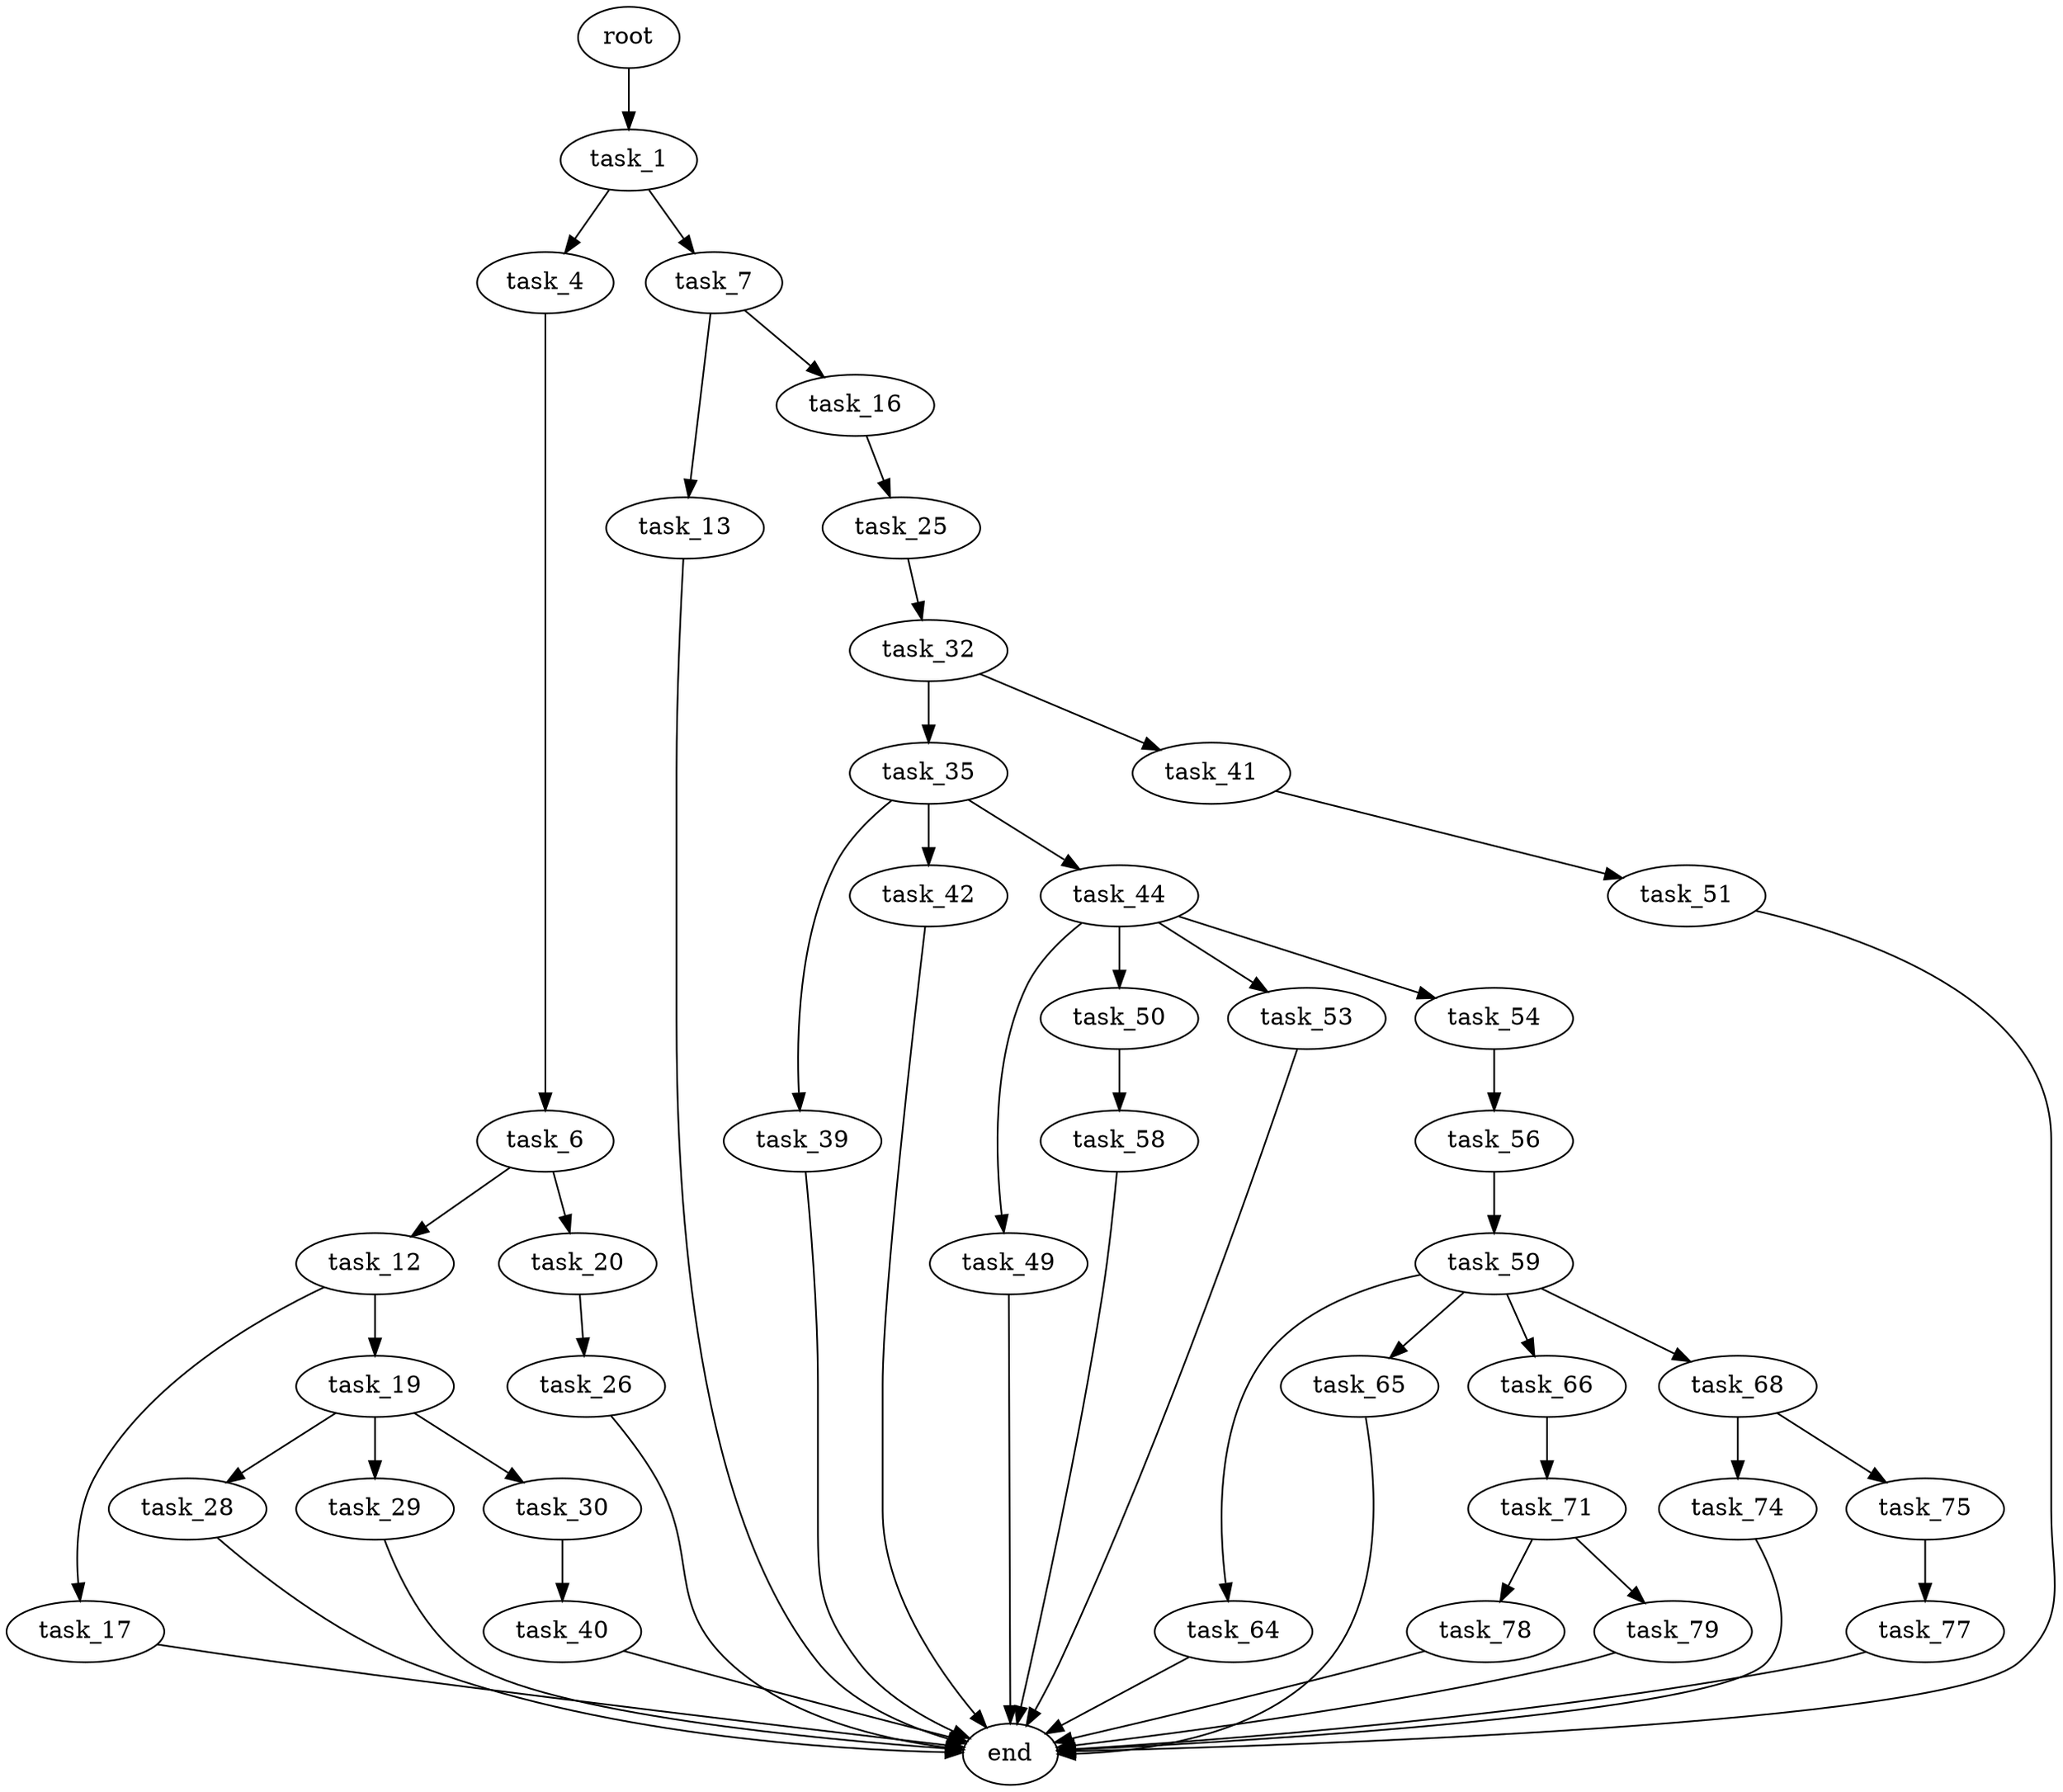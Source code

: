 digraph G {
  root [size="0.000000"];
  task_1 [size="273117900185.000000"];
  task_4 [size="67905713749.000000"];
  task_7 [size="20083790960.000000"];
  task_6 [size="296342738068.000000"];
  task_12 [size="1073741824000.000000"];
  task_20 [size="368293445632.000000"];
  task_13 [size="2827968347.000000"];
  task_16 [size="388878126837.000000"];
  task_17 [size="66032609174.000000"];
  task_19 [size="278010836657.000000"];
  end [size="0.000000"];
  task_25 [size="33601468170.000000"];
  task_28 [size="1881140880.000000"];
  task_29 [size="336052180007.000000"];
  task_30 [size="376292557598.000000"];
  task_26 [size="3411288174.000000"];
  task_32 [size="13438585248.000000"];
  task_40 [size="4289241112.000000"];
  task_35 [size="2398530281.000000"];
  task_41 [size="3308982682.000000"];
  task_39 [size="2220797870.000000"];
  task_42 [size="18030685517.000000"];
  task_44 [size="521772385778.000000"];
  task_51 [size="28991029248.000000"];
  task_49 [size="782757789696.000000"];
  task_50 [size="68719476736.000000"];
  task_53 [size="1073741824000.000000"];
  task_54 [size="28991029248.000000"];
  task_58 [size="28991029248.000000"];
  task_56 [size="549755813888.000000"];
  task_59 [size="37961855283.000000"];
  task_64 [size="257673615212.000000"];
  task_65 [size="29792072893.000000"];
  task_66 [size="13177345340.000000"];
  task_68 [size="368293445632.000000"];
  task_71 [size="1073741824000.000000"];
  task_74 [size="782757789696.000000"];
  task_75 [size="174625294948.000000"];
  task_78 [size="14384927894.000000"];
  task_79 [size="28991029248.000000"];
  task_77 [size="543036992889.000000"];

  root -> task_1 [size="1.000000"];
  task_1 -> task_4 [size="209715200.000000"];
  task_1 -> task_7 [size="209715200.000000"];
  task_4 -> task_6 [size="75497472.000000"];
  task_7 -> task_13 [size="411041792.000000"];
  task_7 -> task_16 [size="411041792.000000"];
  task_6 -> task_12 [size="536870912.000000"];
  task_6 -> task_20 [size="536870912.000000"];
  task_12 -> task_17 [size="838860800.000000"];
  task_12 -> task_19 [size="838860800.000000"];
  task_20 -> task_26 [size="411041792.000000"];
  task_13 -> end [size="1.000000"];
  task_16 -> task_25 [size="301989888.000000"];
  task_17 -> end [size="1.000000"];
  task_19 -> task_28 [size="209715200.000000"];
  task_19 -> task_29 [size="209715200.000000"];
  task_19 -> task_30 [size="209715200.000000"];
  task_25 -> task_32 [size="536870912.000000"];
  task_28 -> end [size="1.000000"];
  task_29 -> end [size="1.000000"];
  task_30 -> task_40 [size="411041792.000000"];
  task_26 -> end [size="1.000000"];
  task_32 -> task_35 [size="536870912.000000"];
  task_32 -> task_41 [size="536870912.000000"];
  task_40 -> end [size="1.000000"];
  task_35 -> task_39 [size="75497472.000000"];
  task_35 -> task_42 [size="75497472.000000"];
  task_35 -> task_44 [size="75497472.000000"];
  task_41 -> task_51 [size="75497472.000000"];
  task_39 -> end [size="1.000000"];
  task_42 -> end [size="1.000000"];
  task_44 -> task_49 [size="411041792.000000"];
  task_44 -> task_50 [size="411041792.000000"];
  task_44 -> task_53 [size="411041792.000000"];
  task_44 -> task_54 [size="411041792.000000"];
  task_51 -> end [size="1.000000"];
  task_49 -> end [size="1.000000"];
  task_50 -> task_58 [size="134217728.000000"];
  task_53 -> end [size="1.000000"];
  task_54 -> task_56 [size="75497472.000000"];
  task_58 -> end [size="1.000000"];
  task_56 -> task_59 [size="536870912.000000"];
  task_59 -> task_64 [size="33554432.000000"];
  task_59 -> task_65 [size="33554432.000000"];
  task_59 -> task_66 [size="33554432.000000"];
  task_59 -> task_68 [size="33554432.000000"];
  task_64 -> end [size="1.000000"];
  task_65 -> end [size="1.000000"];
  task_66 -> task_71 [size="33554432.000000"];
  task_68 -> task_74 [size="411041792.000000"];
  task_68 -> task_75 [size="411041792.000000"];
  task_71 -> task_78 [size="838860800.000000"];
  task_71 -> task_79 [size="838860800.000000"];
  task_74 -> end [size="1.000000"];
  task_75 -> task_77 [size="536870912.000000"];
  task_78 -> end [size="1.000000"];
  task_79 -> end [size="1.000000"];
  task_77 -> end [size="1.000000"];
}
